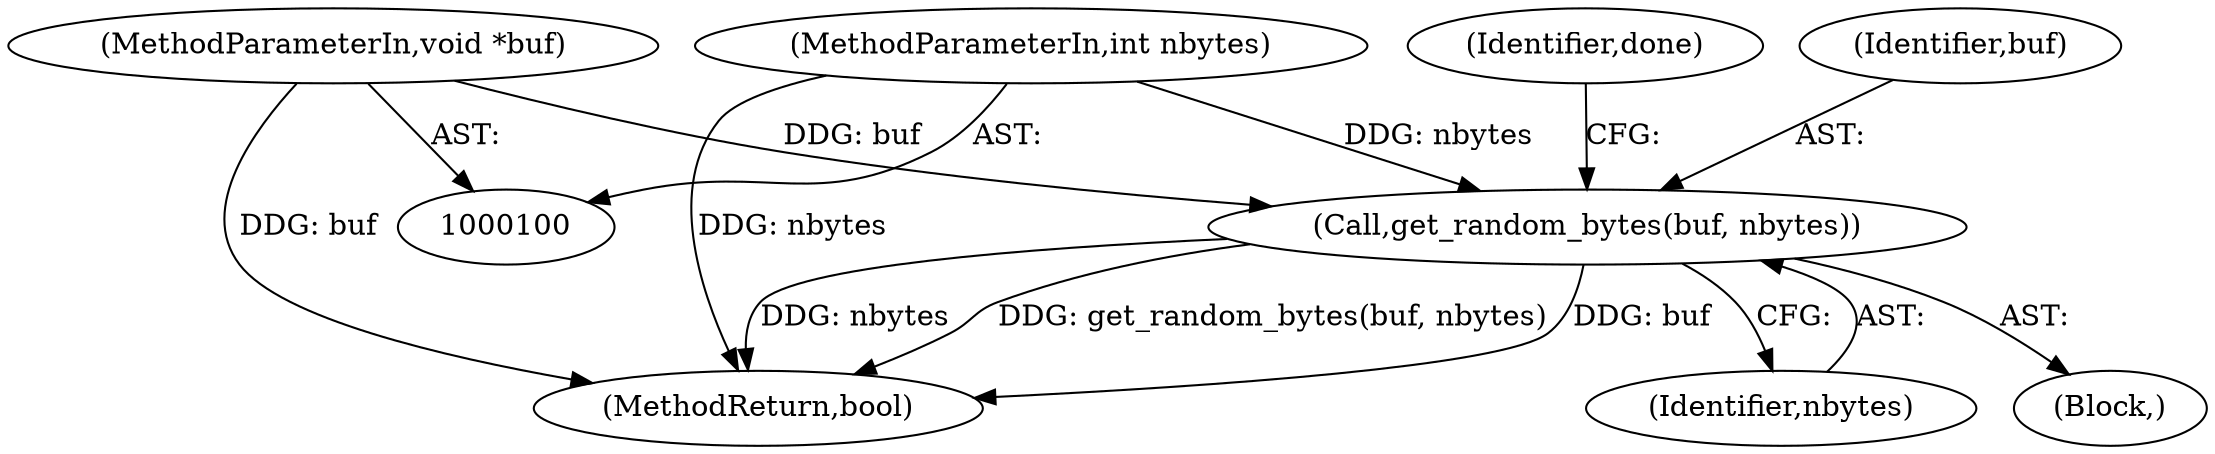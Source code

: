 digraph "0_linux_3d4405226d27b3a215e4d03cfa51f536244e5de7@API" {
"1000123" [label="(Call,get_random_bytes(buf, nbytes))"];
"1000101" [label="(MethodParameterIn,void *buf)"];
"1000102" [label="(MethodParameterIn,int nbytes)"];
"1000124" [label="(Identifier,buf)"];
"1000125" [label="(Identifier,nbytes)"];
"1000128" [label="(Identifier,done)"];
"1000105" [label="(Block,)"];
"1000101" [label="(MethodParameterIn,void *buf)"];
"1000102" [label="(MethodParameterIn,int nbytes)"];
"1000123" [label="(Call,get_random_bytes(buf, nbytes))"];
"1000138" [label="(MethodReturn,bool)"];
"1000123" -> "1000105"  [label="AST: "];
"1000123" -> "1000125"  [label="CFG: "];
"1000124" -> "1000123"  [label="AST: "];
"1000125" -> "1000123"  [label="AST: "];
"1000128" -> "1000123"  [label="CFG: "];
"1000123" -> "1000138"  [label="DDG: nbytes"];
"1000123" -> "1000138"  [label="DDG: get_random_bytes(buf, nbytes)"];
"1000123" -> "1000138"  [label="DDG: buf"];
"1000101" -> "1000123"  [label="DDG: buf"];
"1000102" -> "1000123"  [label="DDG: nbytes"];
"1000101" -> "1000100"  [label="AST: "];
"1000101" -> "1000138"  [label="DDG: buf"];
"1000102" -> "1000100"  [label="AST: "];
"1000102" -> "1000138"  [label="DDG: nbytes"];
}
